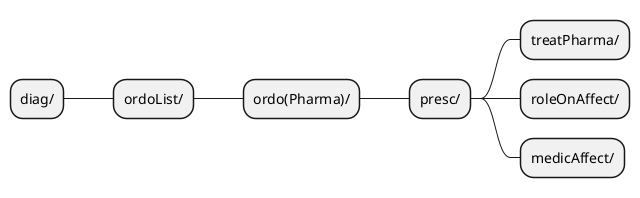 @startmindmap archi_v1

skinparam ClassFontSize 11
skinparam ClassFontName Verdana

* diag/

** ordoList/

*** ordo(Pharma)/

**** presc/
***** treatPharma/
***** roleOnAffect/
***** medicAffect/

@endmindmap